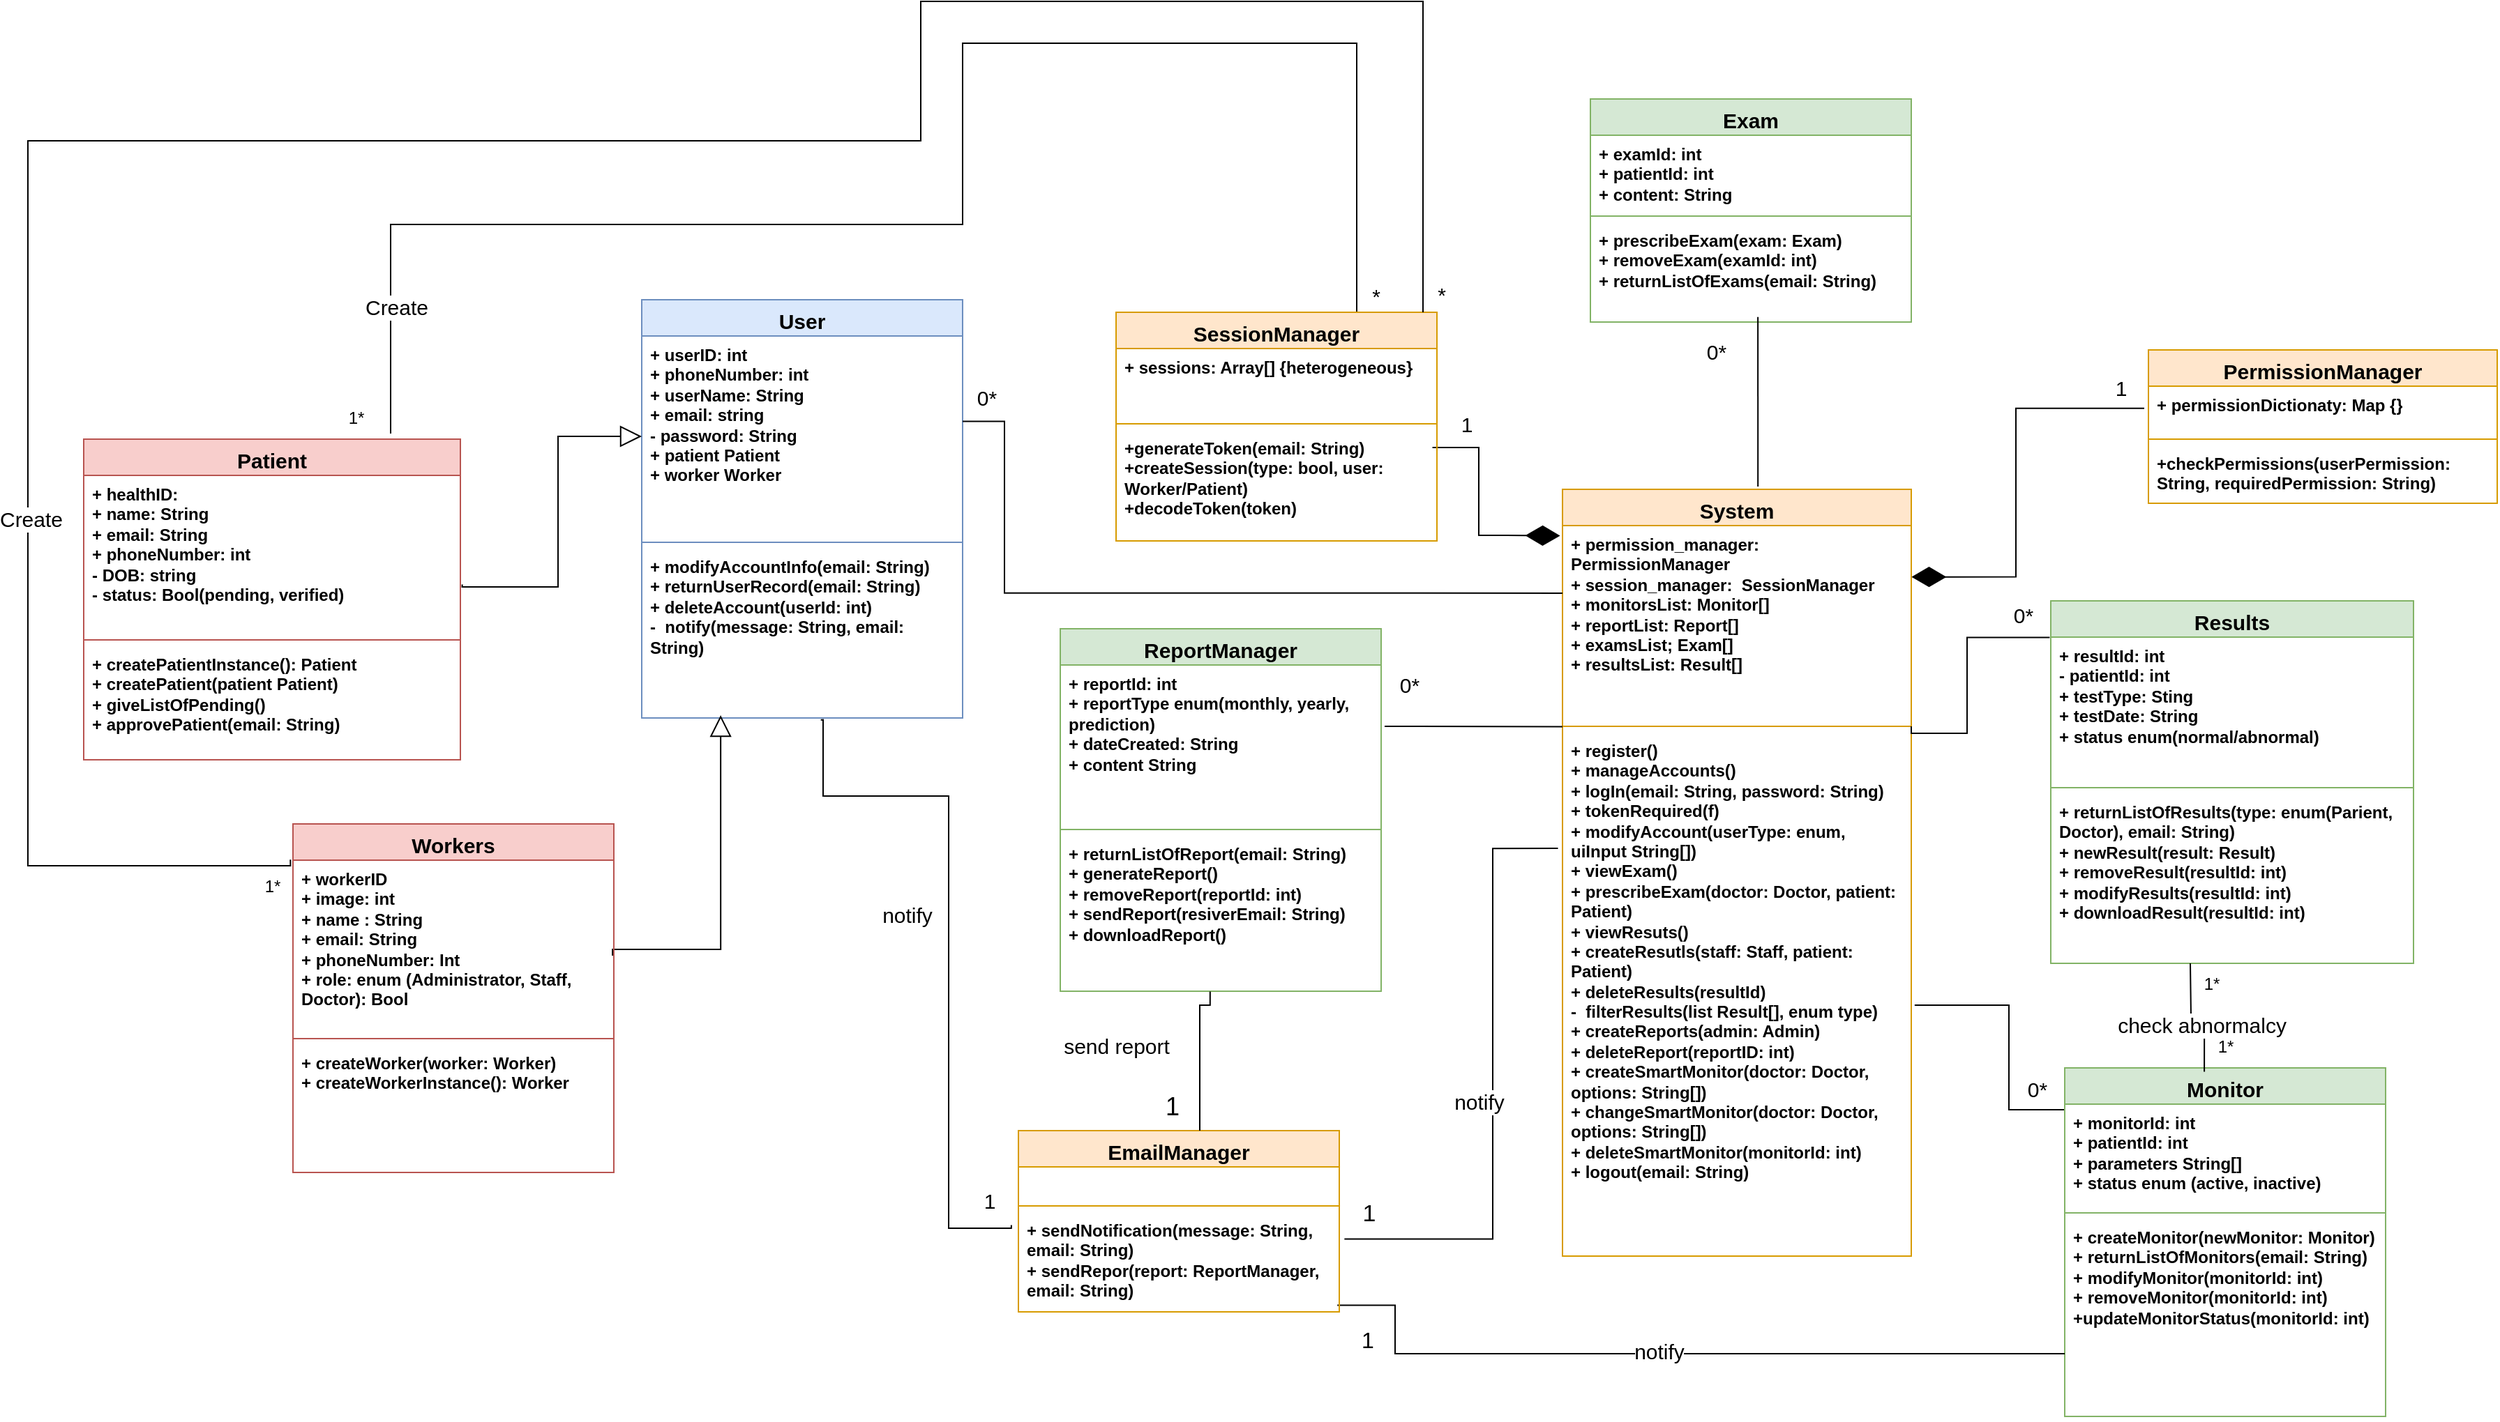 <mxfile version="24.8.2">
  <diagram name="Page-1" id="rKXKSbG-rJBd0n83CsFM">
    <mxGraphModel dx="582" dy="1846" grid="1" gridSize="10" guides="1" tooltips="1" connect="1" arrows="1" fold="1" page="1" pageScale="1" pageWidth="850" pageHeight="1100" math="0" shadow="0">
      <root>
        <mxCell id="0" />
        <mxCell id="1" parent="0" />
        <mxCell id="gPDYopP_SoCIw8_HSyjj-85" value="&lt;font style=&quot;font-size: 15px;&quot;&gt;User&lt;/font&gt;" style="swimlane;fontStyle=1;align=center;verticalAlign=top;childLayout=stackLayout;horizontal=1;startSize=26;horizontalStack=0;resizeParent=1;resizeParentMax=0;resizeLast=0;collapsible=1;marginBottom=0;whiteSpace=wrap;html=1;fillColor=#dae8fc;strokeColor=#6c8ebf;" vertex="1" parent="1">
          <mxGeometry x="1370" y="-816" width="230" height="300" as="geometry" />
        </mxCell>
        <mxCell id="gPDYopP_SoCIw8_HSyjj-86" value="&lt;div&gt;+ userID: int&lt;br&gt;+ phoneNumber: int&lt;br&gt;&lt;/div&gt;&lt;div&gt;+ userName: String&lt;/div&gt;&lt;div&gt;+ email: string&lt;/div&gt;&lt;div&gt;- password: String&lt;/div&gt;+ patient Patient&lt;br&gt;+ worker Worker" style="text;strokeColor=none;fillColor=none;align=left;verticalAlign=top;spacingLeft=4;spacingRight=4;overflow=hidden;rotatable=0;points=[[0,0.5],[1,0.5]];portConstraint=eastwest;whiteSpace=wrap;html=1;fontStyle=1" vertex="1" parent="gPDYopP_SoCIw8_HSyjj-85">
          <mxGeometry y="26" width="230" height="144" as="geometry" />
        </mxCell>
        <mxCell id="gPDYopP_SoCIw8_HSyjj-87" value="" style="line;strokeWidth=1;fillColor=none;align=left;verticalAlign=middle;spacingTop=-1;spacingLeft=3;spacingRight=3;rotatable=0;labelPosition=right;points=[];portConstraint=eastwest;strokeColor=inherit;fontStyle=1" vertex="1" parent="gPDYopP_SoCIw8_HSyjj-85">
          <mxGeometry y="170" width="230" height="8" as="geometry" />
        </mxCell>
        <mxCell id="gPDYopP_SoCIw8_HSyjj-88" value="&lt;div&gt;+ modifyAccountInfo(email: String)&amp;nbsp;&lt;/div&gt;&lt;div&gt;+ returnUserRecord(email: String)&lt;br&gt;+ deleteAccount(userId: int)&lt;br&gt;-&amp;nbsp; notify(message: String, email: String)&lt;br&gt;&lt;/div&gt;" style="text;strokeColor=none;fillColor=none;align=left;verticalAlign=top;spacingLeft=4;spacingRight=4;overflow=hidden;rotatable=0;points=[[0,0.5],[1,0.5]];portConstraint=eastwest;whiteSpace=wrap;html=1;fontStyle=1" vertex="1" parent="gPDYopP_SoCIw8_HSyjj-85">
          <mxGeometry y="178" width="230" height="122" as="geometry" />
        </mxCell>
        <mxCell id="gPDYopP_SoCIw8_HSyjj-89" style="edgeStyle=orthogonalEdgeStyle;rounded=0;orthogonalLoop=1;jettySize=auto;html=1;endArrow=block;endFill=0;endSize=13;fontStyle=1;entryX=0.246;entryY=0.984;entryDx=0;entryDy=0;entryPerimeter=0;exitX=0.996;exitY=0.552;exitDx=0;exitDy=0;exitPerimeter=0;" edge="1" parent="1" source="gPDYopP_SoCIw8_HSyjj-125" target="gPDYopP_SoCIw8_HSyjj-88">
          <mxGeometry relative="1" as="geometry">
            <Array as="points">
              <mxPoint x="1349" y="-350" />
              <mxPoint x="1427" y="-350" />
            </Array>
            <mxPoint x="1390" y="-397" as="targetPoint" />
            <mxPoint x="1426.58" y="-380" as="sourcePoint" />
          </mxGeometry>
        </mxCell>
        <mxCell id="gPDYopP_SoCIw8_HSyjj-90" value="&lt;font style=&quot;font-size: 15px;&quot;&gt;Patient&lt;/font&gt;" style="swimlane;fontStyle=1;align=center;verticalAlign=top;childLayout=stackLayout;horizontal=1;startSize=26;horizontalStack=0;resizeParent=1;resizeParentMax=0;resizeLast=0;collapsible=1;marginBottom=0;whiteSpace=wrap;html=1;fillColor=#f8cecc;strokeColor=#b85450;" vertex="1" parent="1">
          <mxGeometry x="970" y="-716" width="270" height="230" as="geometry" />
        </mxCell>
        <mxCell id="gPDYopP_SoCIw8_HSyjj-91" value="&lt;div style=&quot;&quot;&gt;&lt;font style=&quot;font-size: 12px;&quot;&gt;+ healthID:&amp;nbsp;&lt;br&gt;+ name: String&lt;br&gt;&lt;font style=&quot;font-size: 12px;&quot;&gt;+ email: String&lt;/font&gt;&lt;/font&gt;&lt;/div&gt;&lt;div style=&quot;&quot;&gt;&lt;font style=&quot;font-size: 12px;&quot;&gt;+ phoneNumber: int&lt;/font&gt;&lt;/div&gt;&lt;div style=&quot;&quot;&gt;&lt;font style=&quot;font-size: 12px;&quot;&gt;- DOB: string&lt;/font&gt;&lt;/div&gt;&lt;div style=&quot;&quot;&gt;&lt;font style=&quot;font-size: 12px;&quot;&gt;- status: Bool(pending, verified)&lt;/font&gt;&lt;/div&gt;" style="text;strokeColor=none;fillColor=none;align=left;verticalAlign=top;spacingLeft=4;spacingRight=4;overflow=hidden;rotatable=0;points=[[0,0.5],[1,0.5]];portConstraint=eastwest;whiteSpace=wrap;html=1;fontStyle=1" vertex="1" parent="gPDYopP_SoCIw8_HSyjj-90">
          <mxGeometry y="26" width="270" height="114" as="geometry" />
        </mxCell>
        <mxCell id="gPDYopP_SoCIw8_HSyjj-92" value="" style="line;strokeWidth=1;fillColor=none;align=left;verticalAlign=middle;spacingTop=-1;spacingLeft=3;spacingRight=3;rotatable=0;labelPosition=right;points=[];portConstraint=eastwest;strokeColor=inherit;fontStyle=1" vertex="1" parent="gPDYopP_SoCIw8_HSyjj-90">
          <mxGeometry y="140" width="270" height="8" as="geometry" />
        </mxCell>
        <mxCell id="gPDYopP_SoCIw8_HSyjj-93" value="+ createPatientInstance(): Patient&lt;br&gt;+ createPatient(patient Patient)&lt;br&gt;+ giveListOfPending()&lt;br&gt;+ approvePatient(email: String)" style="text;strokeColor=none;fillColor=none;align=left;verticalAlign=top;spacingLeft=4;spacingRight=4;overflow=hidden;rotatable=0;points=[[0,0.5],[1,0.5]];portConstraint=eastwest;whiteSpace=wrap;html=1;fontStyle=1" vertex="1" parent="gPDYopP_SoCIw8_HSyjj-90">
          <mxGeometry y="148" width="270" height="82" as="geometry" />
        </mxCell>
        <mxCell id="gPDYopP_SoCIw8_HSyjj-94" value="&lt;font style=&quot;font-size: 15px;&quot;&gt;Exam&lt;/font&gt;" style="swimlane;fontStyle=1;align=center;verticalAlign=top;childLayout=stackLayout;horizontal=1;startSize=26;horizontalStack=0;resizeParent=1;resizeParentMax=0;resizeLast=0;collapsible=1;marginBottom=0;whiteSpace=wrap;html=1;fillColor=#d5e8d4;strokeColor=#82b366;" vertex="1" parent="1">
          <mxGeometry x="2050" y="-960" width="230" height="160" as="geometry" />
        </mxCell>
        <mxCell id="gPDYopP_SoCIw8_HSyjj-95" value="&lt;div&gt;+ examId: int&lt;/div&gt;&lt;div&gt;+ patientId: int&lt;/div&gt;&lt;div&gt;+ content: String&lt;br&gt;&lt;/div&gt;" style="text;strokeColor=none;fillColor=none;align=left;verticalAlign=top;spacingLeft=4;spacingRight=4;overflow=hidden;rotatable=0;points=[[0,0.5],[1,0.5]];portConstraint=eastwest;whiteSpace=wrap;html=1;fontStyle=1" vertex="1" parent="gPDYopP_SoCIw8_HSyjj-94">
          <mxGeometry y="26" width="230" height="54" as="geometry" />
        </mxCell>
        <mxCell id="gPDYopP_SoCIw8_HSyjj-96" value="" style="line;strokeWidth=1;fillColor=none;align=left;verticalAlign=middle;spacingTop=-1;spacingLeft=3;spacingRight=3;rotatable=0;labelPosition=right;points=[];portConstraint=eastwest;strokeColor=inherit;fontStyle=1" vertex="1" parent="gPDYopP_SoCIw8_HSyjj-94">
          <mxGeometry y="80" width="230" height="8" as="geometry" />
        </mxCell>
        <mxCell id="gPDYopP_SoCIw8_HSyjj-97" value="&lt;div&gt;+ prescribeExam(exam: Exam)&lt;/div&gt;&lt;div&gt;+ removeExam(examId: int)&lt;br&gt;&lt;/div&gt;&lt;div&gt;+ returnListOfExams(email: String)&lt;br&gt;&lt;/div&gt;" style="text;strokeColor=none;fillColor=none;align=left;verticalAlign=top;spacingLeft=4;spacingRight=4;overflow=hidden;rotatable=0;points=[[0,0.5],[1,0.5]];portConstraint=eastwest;whiteSpace=wrap;html=1;fontStyle=1" vertex="1" parent="gPDYopP_SoCIw8_HSyjj-94">
          <mxGeometry y="88" width="230" height="72" as="geometry" />
        </mxCell>
        <mxCell id="gPDYopP_SoCIw8_HSyjj-98" value="&lt;font style=&quot;font-size: 15px;&quot;&gt;System&lt;/font&gt;" style="swimlane;fontStyle=1;align=center;verticalAlign=top;childLayout=stackLayout;horizontal=1;startSize=26;horizontalStack=0;resizeParent=1;resizeParentMax=0;resizeLast=0;collapsible=1;marginBottom=0;whiteSpace=wrap;html=1;fillColor=#ffe6cc;strokeColor=#d79b00;" vertex="1" parent="1">
          <mxGeometry x="2030" y="-680" width="250" height="550" as="geometry" />
        </mxCell>
        <mxCell id="gPDYopP_SoCIw8_HSyjj-99" value="+ permission_manager: PermissionManager&lt;br&gt;&lt;div&gt;+ session_manager:&amp;nbsp; SessionManager&lt;br&gt;+ monitorsList: Monitor[]&lt;br&gt;&lt;/div&gt;&lt;div&gt;+ reportList: Report[]&lt;br&gt;&lt;/div&gt;+ examsList; Exam[]&lt;div&gt;+ resultsList: Result[]&lt;br&gt;&lt;/div&gt;" style="text;strokeColor=none;fillColor=none;align=left;verticalAlign=top;spacingLeft=4;spacingRight=4;overflow=hidden;rotatable=0;points=[[0,0.5],[1,0.5]];portConstraint=eastwest;whiteSpace=wrap;html=1;fontStyle=1" vertex="1" parent="gPDYopP_SoCIw8_HSyjj-98">
          <mxGeometry y="26" width="250" height="140" as="geometry" />
        </mxCell>
        <mxCell id="gPDYopP_SoCIw8_HSyjj-100" value="" style="line;strokeWidth=1;fillColor=none;align=left;verticalAlign=middle;spacingTop=-1;spacingLeft=3;spacingRight=3;rotatable=0;labelPosition=right;points=[];portConstraint=eastwest;strokeColor=inherit;fontStyle=1" vertex="1" parent="gPDYopP_SoCIw8_HSyjj-98">
          <mxGeometry y="166" width="250" height="8" as="geometry" />
        </mxCell>
        <mxCell id="gPDYopP_SoCIw8_HSyjj-101" value="+ register()&lt;br&gt;+ manageAccounts()&lt;br&gt;+ logIn(email: String, password: String)&lt;br&gt;&lt;div&gt;+ tokenRequired(f)&lt;br&gt;+ modifyAccount(userType: enum, uiInput String[])&lt;br&gt;+ viewExam()&lt;br&gt;+ prescribeExam(doctor: Doctor, patient: Patient)&lt;br&gt;&lt;/div&gt;&lt;div&gt;+ viewResuts()&lt;br&gt;+ createResutls(staff: Staff, patient: Patient)&lt;br&gt;+ deleteResults(resultId)&lt;/div&gt;&lt;div&gt;-&amp;nbsp; filterResults(list Result[], enum type)&lt;br&gt;&lt;/div&gt;&lt;div&gt;+ createReports(admin: Admin)&lt;/div&gt;&lt;div&gt;+ deleteReport(reportID: int)&lt;br&gt;+ createSmartMonitor(doctor: Doctor, options: String[])&lt;/div&gt;&lt;div&gt;+ changeSmartMonitor(doctor: Doctor, options: String[])&lt;/div&gt;&lt;div&gt;+ deleteSmartMonitor(monitorId: int)&lt;br&gt;&lt;/div&gt;&lt;div&gt;+ logout(email: String)&lt;br&gt;&lt;/div&gt;" style="text;strokeColor=none;fillColor=none;align=left;verticalAlign=top;spacingLeft=4;spacingRight=4;overflow=hidden;rotatable=0;points=[[0,0.5],[1,0.5]];portConstraint=eastwest;whiteSpace=wrap;html=1;fontStyle=1" vertex="1" parent="gPDYopP_SoCIw8_HSyjj-98">
          <mxGeometry y="174" width="250" height="376" as="geometry" />
        </mxCell>
        <mxCell id="gPDYopP_SoCIw8_HSyjj-102" style="edgeStyle=orthogonalEdgeStyle;rounded=0;orthogonalLoop=1;jettySize=auto;html=1;exitX=0.75;exitY=0;exitDx=0;exitDy=0;endArrow=none;endFill=0;" edge="1" parent="1" source="gPDYopP_SoCIw8_HSyjj-111">
          <mxGeometry relative="1" as="geometry">
            <mxPoint x="1190" y="-720" as="targetPoint" />
            <Array as="points">
              <mxPoint x="1883" y="-1000" />
              <mxPoint x="1600" y="-1000" />
              <mxPoint x="1600" y="-870" />
              <mxPoint x="1190" y="-870" />
            </Array>
          </mxGeometry>
        </mxCell>
        <mxCell id="gPDYopP_SoCIw8_HSyjj-103" value="*" style="edgeLabel;html=1;align=center;verticalAlign=middle;resizable=0;points=[];fontSize=15;" connectable="0" vertex="1" parent="gPDYopP_SoCIw8_HSyjj-102">
          <mxGeometry x="-0.98" y="2" relative="1" as="geometry">
            <mxPoint x="15" y="-1" as="offset" />
          </mxGeometry>
        </mxCell>
        <mxCell id="gPDYopP_SoCIw8_HSyjj-104" value="&lt;font style=&quot;font-size: 15px;&quot;&gt;Create&lt;/font&gt;" style="edgeLabel;html=1;align=center;verticalAlign=middle;resizable=0;points=[];" connectable="0" vertex="1" parent="gPDYopP_SoCIw8_HSyjj-102">
          <mxGeometry x="0.844" y="4" relative="1" as="geometry">
            <mxPoint as="offset" />
          </mxGeometry>
        </mxCell>
        <mxCell id="gPDYopP_SoCIw8_HSyjj-105" value="&lt;font style=&quot;font-size: 15px;&quot;&gt;PermissionManager&lt;/font&gt;" style="swimlane;fontStyle=1;align=center;verticalAlign=top;childLayout=stackLayout;horizontal=1;startSize=26;horizontalStack=0;resizeParent=1;resizeParentMax=0;resizeLast=0;collapsible=1;marginBottom=0;whiteSpace=wrap;html=1;fillColor=#ffe6cc;strokeColor=#d79b00;" vertex="1" parent="1">
          <mxGeometry x="2450" y="-780" width="250" height="110" as="geometry" />
        </mxCell>
        <mxCell id="gPDYopP_SoCIw8_HSyjj-106" value="+ permissionDictionaty: Map {} " style="text;strokeColor=none;fillColor=none;align=left;verticalAlign=top;spacingLeft=4;spacingRight=4;overflow=hidden;rotatable=0;points=[[0,0.5],[1,0.5]];portConstraint=eastwest;whiteSpace=wrap;html=1;fontStyle=1" vertex="1" parent="gPDYopP_SoCIw8_HSyjj-105">
          <mxGeometry y="26" width="250" height="34" as="geometry" />
        </mxCell>
        <mxCell id="gPDYopP_SoCIw8_HSyjj-107" value="" style="line;strokeWidth=1;fillColor=none;align=left;verticalAlign=middle;spacingTop=-1;spacingLeft=3;spacingRight=3;rotatable=0;labelPosition=right;points=[];portConstraint=eastwest;strokeColor=inherit;fontStyle=1" vertex="1" parent="gPDYopP_SoCIw8_HSyjj-105">
          <mxGeometry y="60" width="250" height="8" as="geometry" />
        </mxCell>
        <mxCell id="gPDYopP_SoCIw8_HSyjj-108" value="+checkPermissions(userPermission: String, requiredPermission: String)" style="text;strokeColor=none;fillColor=none;align=left;verticalAlign=top;spacingLeft=4;spacingRight=4;overflow=hidden;rotatable=0;points=[[0,0.5],[1,0.5]];portConstraint=eastwest;whiteSpace=wrap;html=1;fontStyle=1" vertex="1" parent="gPDYopP_SoCIw8_HSyjj-105">
          <mxGeometry y="68" width="250" height="42" as="geometry" />
        </mxCell>
        <mxCell id="gPDYopP_SoCIw8_HSyjj-109" style="edgeStyle=orthogonalEdgeStyle;rounded=0;orthogonalLoop=1;jettySize=auto;html=1;endArrow=diamondThin;endFill=1;startArrow=none;startFill=0;endSize=22;fontStyle=1;exitX=0.986;exitY=0.163;exitDx=0;exitDy=0;entryX=-0.007;entryY=0.052;entryDx=0;entryDy=0;entryPerimeter=0;exitPerimeter=0;" edge="1" parent="1" source="gPDYopP_SoCIw8_HSyjj-114" target="gPDYopP_SoCIw8_HSyjj-99">
          <mxGeometry relative="1" as="geometry">
            <Array as="points">
              <mxPoint x="1970" y="-710" />
              <mxPoint x="1970" y="-647" />
              <mxPoint x="1990" y="-647" />
            </Array>
            <mxPoint x="2510" y="-510" as="sourcePoint" />
            <mxPoint x="2300" y="-500" as="targetPoint" />
          </mxGeometry>
        </mxCell>
        <mxCell id="gPDYopP_SoCIw8_HSyjj-110" value="1" style="edgeLabel;html=1;align=center;verticalAlign=middle;resizable=0;points=[];fontSize=15;" connectable="0" vertex="1" parent="gPDYopP_SoCIw8_HSyjj-109">
          <mxGeometry x="-0.852" y="-3" relative="1" as="geometry">
            <mxPoint x="12" y="-20" as="offset" />
          </mxGeometry>
        </mxCell>
        <mxCell id="gPDYopP_SoCIw8_HSyjj-111" value="&lt;font style=&quot;font-size: 15px;&quot;&gt;SessionManager&lt;/font&gt;" style="swimlane;fontStyle=1;align=center;verticalAlign=top;childLayout=stackLayout;horizontal=1;startSize=26;horizontalStack=0;resizeParent=1;resizeParentMax=0;resizeLast=0;collapsible=1;marginBottom=0;whiteSpace=wrap;html=1;fillColor=#ffe6cc;strokeColor=#d79b00;" vertex="1" parent="1">
          <mxGeometry x="1710" y="-807" width="230" height="164" as="geometry" />
        </mxCell>
        <mxCell id="gPDYopP_SoCIw8_HSyjj-112" value="+ sessions: Array[] {heterogeneous}" style="text;strokeColor=none;fillColor=none;align=left;verticalAlign=top;spacingLeft=4;spacingRight=4;overflow=hidden;rotatable=0;points=[[0,0.5],[1,0.5]];portConstraint=eastwest;whiteSpace=wrap;html=1;fontStyle=1" vertex="1" parent="gPDYopP_SoCIw8_HSyjj-111">
          <mxGeometry y="26" width="230" height="50" as="geometry" />
        </mxCell>
        <mxCell id="gPDYopP_SoCIw8_HSyjj-113" value="" style="line;strokeWidth=1;fillColor=none;align=left;verticalAlign=middle;spacingTop=-1;spacingLeft=3;spacingRight=3;rotatable=0;labelPosition=right;points=[];portConstraint=eastwest;strokeColor=inherit;fontStyle=1" vertex="1" parent="gPDYopP_SoCIw8_HSyjj-111">
          <mxGeometry y="76" width="230" height="8" as="geometry" />
        </mxCell>
        <mxCell id="gPDYopP_SoCIw8_HSyjj-114" value="+generateToken(email: String)&lt;br&gt;+createSession(type: bool, user: Worker/Patient)&lt;br&gt;+decodeToken(token)&lt;div&gt;&lt;br&gt;&lt;/div&gt;" style="text;strokeColor=none;fillColor=none;align=left;verticalAlign=top;spacingLeft=4;spacingRight=4;overflow=hidden;rotatable=0;points=[[0,0.5],[1,0.5]];portConstraint=eastwest;whiteSpace=wrap;html=1;fontStyle=1" vertex="1" parent="gPDYopP_SoCIw8_HSyjj-111">
          <mxGeometry y="84" width="230" height="80" as="geometry" />
        </mxCell>
        <mxCell id="gPDYopP_SoCIw8_HSyjj-115" style="edgeStyle=orthogonalEdgeStyle;rounded=0;orthogonalLoop=1;jettySize=auto;html=1;endArrow=none;endFill=0;fontStyle=1;entryX=1;entryY=0.425;entryDx=0;entryDy=0;entryPerimeter=0;exitX=0;exitY=0.346;exitDx=0;exitDy=0;exitPerimeter=0;" edge="1" parent="1" source="gPDYopP_SoCIw8_HSyjj-99" target="gPDYopP_SoCIw8_HSyjj-86">
          <mxGeometry relative="1" as="geometry">
            <mxPoint x="1670" y="-620" as="sourcePoint" />
            <Array as="points">
              <mxPoint x="1630" y="-606" />
              <mxPoint x="1630" y="-729" />
            </Array>
            <mxPoint x="1620" y="-500" as="targetPoint" />
          </mxGeometry>
        </mxCell>
        <mxCell id="gPDYopP_SoCIw8_HSyjj-116" value="0*" style="edgeLabel;html=1;align=center;verticalAlign=middle;resizable=0;points=[];fontSize=15;" connectable="0" vertex="1" parent="gPDYopP_SoCIw8_HSyjj-115">
          <mxGeometry x="0.939" relative="1" as="geometry">
            <mxPoint y="-17" as="offset" />
          </mxGeometry>
        </mxCell>
        <mxCell id="gPDYopP_SoCIw8_HSyjj-117" style="edgeStyle=orthogonalEdgeStyle;rounded=0;orthogonalLoop=1;jettySize=auto;html=1;endArrow=none;endFill=0;fontStyle=1;entryX=-0.022;entryY=0.135;entryDx=0;entryDy=0;entryPerimeter=0;exitX=0.558;exitY=1.011;exitDx=0;exitDy=0;exitPerimeter=0;" edge="1" parent="1" source="gPDYopP_SoCIw8_HSyjj-88" target="gPDYopP_SoCIw8_HSyjj-150">
          <mxGeometry relative="1" as="geometry">
            <mxPoint x="1630" y="-272.942" as="targetPoint" />
            <Array as="points">
              <mxPoint x="1500" y="-515" />
              <mxPoint x="1500" y="-460" />
              <mxPoint x="1590" y="-460" />
              <mxPoint x="1590" y="-150" />
              <mxPoint x="1635" y="-150" />
            </Array>
            <mxPoint x="1500" y="-490" as="sourcePoint" />
          </mxGeometry>
        </mxCell>
        <mxCell id="gPDYopP_SoCIw8_HSyjj-118" value="notify" style="edgeLabel;html=1;align=center;verticalAlign=middle;resizable=0;points=[];fontSize=15;" connectable="0" vertex="1" parent="gPDYopP_SoCIw8_HSyjj-117">
          <mxGeometry x="-0.226" y="-3" relative="1" as="geometry">
            <mxPoint x="-27" y="36" as="offset" />
          </mxGeometry>
        </mxCell>
        <mxCell id="gPDYopP_SoCIw8_HSyjj-119" value="&lt;font style=&quot;font-size: 15px;&quot;&gt;1&lt;/font&gt;" style="edgeLabel;html=1;align=center;verticalAlign=middle;resizable=0;points=[];" connectable="0" vertex="1" parent="gPDYopP_SoCIw8_HSyjj-117">
          <mxGeometry x="0.928" relative="1" as="geometry">
            <mxPoint y="-20" as="offset" />
          </mxGeometry>
        </mxCell>
        <mxCell id="gPDYopP_SoCIw8_HSyjj-120" style="edgeStyle=orthogonalEdgeStyle;rounded=0;orthogonalLoop=1;jettySize=auto;html=1;fontStyle=1;exitX=0.522;exitY=0.949;exitDx=0;exitDy=0;exitPerimeter=0;endArrow=none;endFill=0;" edge="1" parent="1" source="gPDYopP_SoCIw8_HSyjj-97">
          <mxGeometry relative="1" as="geometry">
            <mxPoint x="2170" y="-682" as="targetPoint" />
            <Array as="points">
              <mxPoint x="2170" y="-682" />
            </Array>
          </mxGeometry>
        </mxCell>
        <mxCell id="gPDYopP_SoCIw8_HSyjj-121" value="0*" style="edgeLabel;html=1;align=center;verticalAlign=middle;resizable=0;points=[];fontSize=15;" connectable="0" vertex="1" parent="gPDYopP_SoCIw8_HSyjj-120">
          <mxGeometry x="-0.798" y="-2" relative="1" as="geometry">
            <mxPoint x="-28" y="12" as="offset" />
          </mxGeometry>
        </mxCell>
        <mxCell id="gPDYopP_SoCIw8_HSyjj-122" style="edgeStyle=orthogonalEdgeStyle;rounded=0;orthogonalLoop=1;jettySize=auto;html=1;endArrow=diamondThin;endFill=1;startArrow=none;startFill=0;endSize=22;exitX=-0.012;exitY=0.468;exitDx=0;exitDy=0;exitPerimeter=0;fontStyle=1;entryX=1.001;entryY=0.263;entryDx=0;entryDy=0;entryPerimeter=0;" edge="1" parent="1" source="gPDYopP_SoCIw8_HSyjj-106" target="gPDYopP_SoCIw8_HSyjj-99">
          <mxGeometry relative="1" as="geometry">
            <mxPoint x="2580" y="-200" as="sourcePoint" />
            <mxPoint x="2290" y="-400" as="targetPoint" />
            <Array as="points">
              <mxPoint x="2355" y="-738" />
              <mxPoint x="2355" y="-617" />
            </Array>
          </mxGeometry>
        </mxCell>
        <mxCell id="gPDYopP_SoCIw8_HSyjj-123" value="1" style="edgeLabel;html=1;align=center;verticalAlign=middle;resizable=0;points=[];fontSize=15;" connectable="0" vertex="1" parent="gPDYopP_SoCIw8_HSyjj-122">
          <mxGeometry x="-0.851" y="1" relative="1" as="geometry">
            <mxPoint x="4" y="-16" as="offset" />
          </mxGeometry>
        </mxCell>
        <mxCell id="gPDYopP_SoCIw8_HSyjj-124" value="&lt;font style=&quot;font-size: 15px;&quot;&gt;Workers&lt;/font&gt;" style="swimlane;fontStyle=1;align=center;verticalAlign=top;childLayout=stackLayout;horizontal=1;startSize=26;horizontalStack=0;resizeParent=1;resizeParentMax=0;resizeLast=0;collapsible=1;marginBottom=0;whiteSpace=wrap;html=1;fillColor=#f8cecc;strokeColor=#b85450;" vertex="1" parent="1">
          <mxGeometry x="1120" y="-440" width="230" height="250" as="geometry" />
        </mxCell>
        <mxCell id="gPDYopP_SoCIw8_HSyjj-125" value="+ workerID&lt;br&gt;&lt;div&gt;+ image: int&lt;/div&gt;&lt;div&gt;+ name : String&lt;/div&gt;&lt;div&gt;+ email: String&lt;/div&gt;&lt;div&gt;+ phoneNumber: Int&lt;/div&gt;&lt;div&gt;+ role: enum (Administrator, Staff, Doctor): Bool&lt;/div&gt;&lt;div&gt;&lt;br&gt;&lt;/div&gt;" style="text;strokeColor=none;fillColor=none;align=left;verticalAlign=top;spacingLeft=4;spacingRight=4;overflow=hidden;rotatable=0;points=[[0,0.5],[1,0.5]];portConstraint=eastwest;whiteSpace=wrap;html=1;fontStyle=1" vertex="1" parent="gPDYopP_SoCIw8_HSyjj-124">
          <mxGeometry y="26" width="230" height="124" as="geometry" />
        </mxCell>
        <mxCell id="gPDYopP_SoCIw8_HSyjj-126" value="" style="line;strokeWidth=1;fillColor=none;align=left;verticalAlign=middle;spacingTop=-1;spacingLeft=3;spacingRight=3;rotatable=0;labelPosition=right;points=[];portConstraint=eastwest;strokeColor=inherit;fontStyle=1" vertex="1" parent="gPDYopP_SoCIw8_HSyjj-124">
          <mxGeometry y="150" width="230" height="8" as="geometry" />
        </mxCell>
        <mxCell id="gPDYopP_SoCIw8_HSyjj-127" value="+ createWorker(worker: Worker)&lt;br&gt;+ createWorkerInstance(): Worker" style="text;strokeColor=none;fillColor=none;align=left;verticalAlign=top;spacingLeft=4;spacingRight=4;overflow=hidden;rotatable=0;points=[[0,0.5],[1,0.5]];portConstraint=eastwest;whiteSpace=wrap;html=1;fontStyle=1" vertex="1" parent="gPDYopP_SoCIw8_HSyjj-124">
          <mxGeometry y="158" width="230" height="92" as="geometry" />
        </mxCell>
        <mxCell id="gPDYopP_SoCIw8_HSyjj-128" style="edgeStyle=orthogonalEdgeStyle;rounded=0;orthogonalLoop=1;jettySize=auto;html=1;endArrow=block;endFill=0;endSize=13;fontStyle=1;entryX=0;entryY=0.5;entryDx=0;entryDy=0;exitX=1.005;exitY=0.686;exitDx=0;exitDy=0;exitPerimeter=0;" edge="1" parent="1" source="gPDYopP_SoCIw8_HSyjj-91" target="gPDYopP_SoCIw8_HSyjj-86">
          <mxGeometry relative="1" as="geometry">
            <Array as="points">
              <mxPoint x="1241" y="-610" />
              <mxPoint x="1310" y="-610" />
              <mxPoint x="1310" y="-718" />
            </Array>
            <mxPoint x="1400" y="-387" as="targetPoint" />
            <mxPoint x="1320" y="-290" as="sourcePoint" />
          </mxGeometry>
        </mxCell>
        <mxCell id="gPDYopP_SoCIw8_HSyjj-129" style="edgeStyle=orthogonalEdgeStyle;rounded=0;orthogonalLoop=1;jettySize=auto;html=1;endArrow=none;endFill=0;entryX=-0.008;entryY=-0.003;entryDx=0;entryDy=0;entryPerimeter=0;" edge="1" parent="1" source="gPDYopP_SoCIw8_HSyjj-111" target="gPDYopP_SoCIw8_HSyjj-125">
          <mxGeometry relative="1" as="geometry">
            <mxPoint x="960" y="-760" as="targetPoint" />
            <mxPoint x="1920" y="-810" as="sourcePoint" />
            <Array as="points">
              <mxPoint x="1930" y="-1030" />
              <mxPoint x="1570" y="-1030" />
              <mxPoint x="1570" y="-930" />
              <mxPoint x="930" y="-930" />
              <mxPoint x="930" y="-410" />
              <mxPoint x="1118" y="-410" />
            </Array>
          </mxGeometry>
        </mxCell>
        <mxCell id="gPDYopP_SoCIw8_HSyjj-130" value="*" style="edgeLabel;html=1;align=center;verticalAlign=middle;resizable=0;points=[];fontSize=15;" connectable="0" vertex="1" parent="gPDYopP_SoCIw8_HSyjj-129">
          <mxGeometry x="-0.98" y="2" relative="1" as="geometry">
            <mxPoint x="15" y="7" as="offset" />
          </mxGeometry>
        </mxCell>
        <mxCell id="gPDYopP_SoCIw8_HSyjj-131" value="Create" style="edgeLabel;html=1;align=center;verticalAlign=middle;resizable=0;points=[];fontSize=15;" connectable="0" vertex="1" parent="gPDYopP_SoCIw8_HSyjj-129">
          <mxGeometry x="0.566" y="2" relative="1" as="geometry">
            <mxPoint as="offset" />
          </mxGeometry>
        </mxCell>
        <mxCell id="gPDYopP_SoCIw8_HSyjj-132" value="&lt;font style=&quot;font-size: 15px;&quot;&gt;Results&lt;/font&gt;" style="swimlane;fontStyle=1;align=center;verticalAlign=top;childLayout=stackLayout;horizontal=1;startSize=26;horizontalStack=0;resizeParent=1;resizeParentMax=0;resizeLast=0;collapsible=1;marginBottom=0;whiteSpace=wrap;html=1;fillColor=#d5e8d4;strokeColor=#82b366;" vertex="1" parent="1">
          <mxGeometry x="2380" y="-600" width="260" height="260" as="geometry" />
        </mxCell>
        <mxCell id="gPDYopP_SoCIw8_HSyjj-133" value="+ resultId: int&lt;br&gt;- patientId: int&lt;br&gt;+ testType: Sting&lt;br&gt;+ testDate: String&lt;br&gt;+ status enum(normal/abnormal)" style="text;strokeColor=none;fillColor=none;align=left;verticalAlign=top;spacingLeft=4;spacingRight=4;overflow=hidden;rotatable=0;points=[[0,0.5],[1,0.5]];portConstraint=eastwest;whiteSpace=wrap;html=1;fontStyle=1" vertex="1" parent="gPDYopP_SoCIw8_HSyjj-132">
          <mxGeometry y="26" width="260" height="104" as="geometry" />
        </mxCell>
        <mxCell id="gPDYopP_SoCIw8_HSyjj-134" value="" style="line;strokeWidth=1;fillColor=none;align=left;verticalAlign=middle;spacingTop=-1;spacingLeft=3;spacingRight=3;rotatable=0;labelPosition=right;points=[];portConstraint=eastwest;strokeColor=inherit;fontStyle=1" vertex="1" parent="gPDYopP_SoCIw8_HSyjj-132">
          <mxGeometry y="130" width="260" height="8" as="geometry" />
        </mxCell>
        <mxCell id="gPDYopP_SoCIw8_HSyjj-135" value="+&amp;nbsp;returnListOfResults(type: enum(Parient, Doctor), email: String)&lt;br&gt;+ newResult(result: Result)&lt;br&gt;+ removeResult(resultId: int)&lt;br&gt;+ modifyResults(resultId: int)&lt;div&gt;+ downloadResult(resultId: int)&lt;/div&gt;" style="text;strokeColor=none;fillColor=none;align=left;verticalAlign=top;spacingLeft=4;spacingRight=4;overflow=hidden;rotatable=0;points=[[0,0.5],[1,0.5]];portConstraint=eastwest;whiteSpace=wrap;html=1;fontStyle=1" vertex="1" parent="gPDYopP_SoCIw8_HSyjj-132">
          <mxGeometry y="138" width="260" height="122" as="geometry" />
        </mxCell>
        <mxCell id="gPDYopP_SoCIw8_HSyjj-136" style="edgeStyle=orthogonalEdgeStyle;rounded=0;orthogonalLoop=1;jettySize=auto;html=1;endArrow=none;endFill=0;fontStyle=1;entryX=0.995;entryY=0.849;entryDx=0;entryDy=0;entryPerimeter=0;exitX=-0.016;exitY=0.801;exitDx=0;exitDy=0;exitPerimeter=0;" edge="1" parent="1">
          <mxGeometry relative="1" as="geometry">
            <mxPoint x="2282.43" y="-309.996" as="targetPoint" />
            <Array as="points">
              <mxPoint x="2350" y="-235" />
              <mxPoint x="2350" y="-310" />
            </Array>
            <mxPoint x="2390.0" y="-235.026" as="sourcePoint" />
          </mxGeometry>
        </mxCell>
        <mxCell id="gPDYopP_SoCIw8_HSyjj-137" value="0*" style="edgeLabel;html=1;align=center;verticalAlign=middle;resizable=0;points=[];fontSize=15;" connectable="0" vertex="1" parent="gPDYopP_SoCIw8_HSyjj-136">
          <mxGeometry x="-0.849" y="1" relative="1" as="geometry">
            <mxPoint x="-6" y="-16" as="offset" />
          </mxGeometry>
        </mxCell>
        <mxCell id="gPDYopP_SoCIw8_HSyjj-138" value="&lt;font style=&quot;font-size: 15px;&quot;&gt;Monitor&lt;/font&gt;" style="swimlane;fontStyle=1;align=center;verticalAlign=top;childLayout=stackLayout;horizontal=1;startSize=26;horizontalStack=0;resizeParent=1;resizeParentMax=0;resizeLast=0;collapsible=1;marginBottom=0;whiteSpace=wrap;html=1;fillColor=#d5e8d4;strokeColor=#82b366;" vertex="1" parent="1">
          <mxGeometry x="2390" y="-265" width="230" height="250" as="geometry" />
        </mxCell>
        <mxCell id="gPDYopP_SoCIw8_HSyjj-139" value="+ monitorId: int&lt;br&gt;+ patientId: int &lt;br&gt;+ parameters String[]&lt;br&gt;+ status enum (active, inactive)&lt;div&gt;&lt;br&gt;&lt;/div&gt;" style="text;strokeColor=none;fillColor=none;align=left;verticalAlign=top;spacingLeft=4;spacingRight=4;overflow=hidden;rotatable=0;points=[[0,0.5],[1,0.5]];portConstraint=eastwest;whiteSpace=wrap;html=1;fontStyle=1" vertex="1" parent="gPDYopP_SoCIw8_HSyjj-138">
          <mxGeometry y="26" width="230" height="74" as="geometry" />
        </mxCell>
        <mxCell id="gPDYopP_SoCIw8_HSyjj-140" value="" style="line;strokeWidth=1;fillColor=none;align=left;verticalAlign=middle;spacingTop=-1;spacingLeft=3;spacingRight=3;rotatable=0;labelPosition=right;points=[];portConstraint=eastwest;strokeColor=inherit;fontStyle=1" vertex="1" parent="gPDYopP_SoCIw8_HSyjj-138">
          <mxGeometry y="100" width="230" height="8" as="geometry" />
        </mxCell>
        <mxCell id="gPDYopP_SoCIw8_HSyjj-141" value="+ createMonitor(newMonitor: Monitor)&lt;br&gt;+ returnListOfMonitors(email: String)&lt;br&gt;+ modifyMonitor(monitorId: int)&lt;br&gt;+ removeMonitor(monitorId: int)&lt;div&gt;+updateMonitorStatus(monitorId: int)&lt;/div&gt;" style="text;strokeColor=none;fillColor=none;align=left;verticalAlign=top;spacingLeft=4;spacingRight=4;overflow=hidden;rotatable=0;points=[[0,0.5],[1,0.5]];portConstraint=eastwest;whiteSpace=wrap;html=1;fontStyle=1" vertex="1" parent="gPDYopP_SoCIw8_HSyjj-138">
          <mxGeometry y="108" width="230" height="142" as="geometry" />
        </mxCell>
        <mxCell id="gPDYopP_SoCIw8_HSyjj-142" style="edgeStyle=orthogonalEdgeStyle;rounded=0;orthogonalLoop=1;jettySize=auto;html=1;entryX=0.435;entryY=0.011;entryDx=0;entryDy=0;entryPerimeter=0;endArrow=none;endFill=0;" edge="1" parent="1" target="gPDYopP_SoCIw8_HSyjj-138">
          <mxGeometry relative="1" as="geometry">
            <mxPoint x="2480" y="-340" as="sourcePoint" />
          </mxGeometry>
        </mxCell>
        <mxCell id="gPDYopP_SoCIw8_HSyjj-143" value="check abnormalcy" style="edgeLabel;html=1;align=center;verticalAlign=middle;resizable=0;points=[];fontSize=15;" connectable="0" vertex="1" parent="gPDYopP_SoCIw8_HSyjj-142">
          <mxGeometry x="0.214" y="-2" relative="1" as="geometry">
            <mxPoint as="offset" />
          </mxGeometry>
        </mxCell>
        <mxCell id="gPDYopP_SoCIw8_HSyjj-144" style="edgeStyle=orthogonalEdgeStyle;rounded=0;orthogonalLoop=1;jettySize=auto;html=1;endArrow=none;endFill=0;fontStyle=1;entryX=0.994;entryY=0.934;entryDx=0;entryDy=0;entryPerimeter=0;" edge="1" parent="1" source="gPDYopP_SoCIw8_HSyjj-141" target="gPDYopP_SoCIw8_HSyjj-150">
          <mxGeometry relative="1" as="geometry">
            <mxPoint x="2700" y="1" as="targetPoint" />
            <Array as="points">
              <mxPoint x="1910" y="-60" />
              <mxPoint x="1910" y="-95" />
            </Array>
            <mxPoint x="2600" y="-60" as="sourcePoint" />
          </mxGeometry>
        </mxCell>
        <mxCell id="gPDYopP_SoCIw8_HSyjj-145" value="notify" style="edgeLabel;html=1;align=center;verticalAlign=middle;resizable=0;points=[];fontSize=15;" connectable="0" vertex="1" parent="gPDYopP_SoCIw8_HSyjj-144">
          <mxGeometry x="0.049" y="-2" relative="1" as="geometry">
            <mxPoint as="offset" />
          </mxGeometry>
        </mxCell>
        <mxCell id="gPDYopP_SoCIw8_HSyjj-146" value="&lt;font style=&quot;font-size: 16px;&quot;&gt;1&lt;/font&gt;" style="edgeLabel;html=1;align=center;verticalAlign=middle;resizable=0;points=[];" connectable="0" vertex="1" parent="gPDYopP_SoCIw8_HSyjj-144">
          <mxGeometry x="0.925" y="2" relative="1" as="geometry">
            <mxPoint y="23" as="offset" />
          </mxGeometry>
        </mxCell>
        <mxCell id="gPDYopP_SoCIw8_HSyjj-147" value="&lt;font style=&quot;font-size: 15px;&quot;&gt;EmailManager&lt;/font&gt;" style="swimlane;fontStyle=1;align=center;verticalAlign=top;childLayout=stackLayout;horizontal=1;startSize=26;horizontalStack=0;resizeParent=1;resizeParentMax=0;resizeLast=0;collapsible=1;marginBottom=0;whiteSpace=wrap;html=1;fillColor=#ffe6cc;strokeColor=#d79b00;" vertex="1" parent="1">
          <mxGeometry x="1640" y="-220" width="230" height="130" as="geometry" />
        </mxCell>
        <mxCell id="gPDYopP_SoCIw8_HSyjj-148" value="&lt;div&gt;&lt;br&gt;&lt;/div&gt;&lt;div&gt;&lt;br&gt;&lt;/div&gt;" style="text;strokeColor=none;fillColor=none;align=left;verticalAlign=top;spacingLeft=4;spacingRight=4;overflow=hidden;rotatable=0;points=[[0,0.5],[1,0.5]];portConstraint=eastwest;whiteSpace=wrap;html=1;fontStyle=1" vertex="1" parent="gPDYopP_SoCIw8_HSyjj-147">
          <mxGeometry y="26" width="230" height="24" as="geometry" />
        </mxCell>
        <mxCell id="gPDYopP_SoCIw8_HSyjj-149" value="" style="line;strokeWidth=1;fillColor=none;align=left;verticalAlign=middle;spacingTop=-1;spacingLeft=3;spacingRight=3;rotatable=0;labelPosition=right;points=[];portConstraint=eastwest;strokeColor=inherit;fontStyle=1" vertex="1" parent="gPDYopP_SoCIw8_HSyjj-147">
          <mxGeometry y="50" width="230" height="8" as="geometry" />
        </mxCell>
        <mxCell id="gPDYopP_SoCIw8_HSyjj-150" value="+ sendNotification(message: String, email: String)&lt;br&gt;+ sendRepor(report: ReportManager, email: String)" style="text;strokeColor=none;fillColor=none;align=left;verticalAlign=top;spacingLeft=4;spacingRight=4;overflow=hidden;rotatable=0;points=[[0,0.5],[1,0.5]];portConstraint=eastwest;whiteSpace=wrap;html=1;fontStyle=1" vertex="1" parent="gPDYopP_SoCIw8_HSyjj-147">
          <mxGeometry y="58" width="230" height="72" as="geometry" />
        </mxCell>
        <mxCell id="gPDYopP_SoCIw8_HSyjj-151" style="edgeStyle=orthogonalEdgeStyle;rounded=0;orthogonalLoop=1;jettySize=auto;html=1;endArrow=none;endFill=0;startArrow=none;startFill=0;endSize=20;fontStyle=1;exitX=1.016;exitY=0.274;exitDx=0;exitDy=0;entryX=-0.013;entryY=0.262;entryDx=0;entryDy=0;entryPerimeter=0;exitPerimeter=0;" edge="1" parent="1" source="gPDYopP_SoCIw8_HSyjj-150">
          <mxGeometry relative="1" as="geometry">
            <Array as="points">
              <mxPoint x="1980" y="-142" />
              <mxPoint x="1980" y="-422" />
            </Array>
            <mxPoint x="2026.75" y="-422.448" as="targetPoint" />
            <mxPoint x="1860" y="-332.3" as="sourcePoint" />
          </mxGeometry>
        </mxCell>
        <mxCell id="gPDYopP_SoCIw8_HSyjj-152" value="notify" style="edgeLabel;html=1;align=center;verticalAlign=middle;resizable=0;points=[];fontSize=15;" connectable="0" vertex="1" parent="gPDYopP_SoCIw8_HSyjj-151">
          <mxGeometry x="-0.433" y="2" relative="1" as="geometry">
            <mxPoint x="-8" y="-82" as="offset" />
          </mxGeometry>
        </mxCell>
        <mxCell id="gPDYopP_SoCIw8_HSyjj-153" value="&lt;font style=&quot;font-size: 17px;&quot;&gt;1&lt;/font&gt;" style="edgeLabel;html=1;align=center;verticalAlign=middle;resizable=0;points=[];" connectable="0" vertex="1" parent="gPDYopP_SoCIw8_HSyjj-151">
          <mxGeometry x="-0.919" y="1" relative="1" as="geometry">
            <mxPoint y="-17" as="offset" />
          </mxGeometry>
        </mxCell>
        <mxCell id="gPDYopP_SoCIw8_HSyjj-154" value="&lt;font style=&quot;font-size: 15px;&quot;&gt;ReportManager&lt;/font&gt;" style="swimlane;fontStyle=1;align=center;verticalAlign=top;childLayout=stackLayout;horizontal=1;startSize=26;horizontalStack=0;resizeParent=1;resizeParentMax=0;resizeLast=0;collapsible=1;marginBottom=0;whiteSpace=wrap;html=1;fillColor=#d5e8d4;strokeColor=#82b366;" vertex="1" parent="1">
          <mxGeometry x="1670" y="-580" width="230" height="260" as="geometry" />
        </mxCell>
        <mxCell id="gPDYopP_SoCIw8_HSyjj-155" value="+ reportId: int&lt;br&gt;+ reportType enum(monthly, yearly, prediction)&lt;br&gt;+ dateCreated: String&lt;br&gt;+ content String" style="text;strokeColor=none;fillColor=none;align=left;verticalAlign=top;spacingLeft=4;spacingRight=4;overflow=hidden;rotatable=0;points=[[0,0.5],[1,0.5]];portConstraint=eastwest;whiteSpace=wrap;html=1;fontStyle=1" vertex="1" parent="gPDYopP_SoCIw8_HSyjj-154">
          <mxGeometry y="26" width="230" height="114" as="geometry" />
        </mxCell>
        <mxCell id="gPDYopP_SoCIw8_HSyjj-156" value="" style="line;strokeWidth=1;fillColor=none;align=left;verticalAlign=middle;spacingTop=-1;spacingLeft=3;spacingRight=3;rotatable=0;labelPosition=right;points=[];portConstraint=eastwest;strokeColor=inherit;fontStyle=1" vertex="1" parent="gPDYopP_SoCIw8_HSyjj-154">
          <mxGeometry y="140" width="230" height="8" as="geometry" />
        </mxCell>
        <mxCell id="gPDYopP_SoCIw8_HSyjj-157" value="+ returnListOfReport(email: String)&lt;br&gt;+ generateReport()&lt;br&gt;+ removeReport(reportId: int)&lt;br&gt;&lt;div&gt;+ sendReport(resiverEmail: String)&lt;/div&gt;&lt;div&gt;+ downloadReport()&lt;br&gt;&lt;/div&gt;" style="text;strokeColor=none;fillColor=none;align=left;verticalAlign=top;spacingLeft=4;spacingRight=4;overflow=hidden;rotatable=0;points=[[0,0.5],[1,0.5]];portConstraint=eastwest;whiteSpace=wrap;html=1;fontStyle=1" vertex="1" parent="gPDYopP_SoCIw8_HSyjj-154">
          <mxGeometry y="148" width="230" height="112" as="geometry" />
        </mxCell>
        <mxCell id="gPDYopP_SoCIw8_HSyjj-158" style="edgeStyle=orthogonalEdgeStyle;rounded=0;orthogonalLoop=1;jettySize=auto;html=1;endArrow=none;endFill=0;fontStyle=1;exitX=0.467;exitY=1.002;exitDx=0;exitDy=0;exitPerimeter=0;" edge="1" parent="gPDYopP_SoCIw8_HSyjj-154" source="gPDYopP_SoCIw8_HSyjj-157">
          <mxGeometry relative="1" as="geometry">
            <mxPoint x="100" y="360" as="targetPoint" />
            <Array as="points">
              <mxPoint x="107" y="270" />
              <mxPoint x="100" y="270" />
            </Array>
            <mxPoint x="-183.04" y="290.0" as="sourcePoint" />
          </mxGeometry>
        </mxCell>
        <mxCell id="gPDYopP_SoCIw8_HSyjj-159" value="send report" style="edgeLabel;html=1;align=center;verticalAlign=middle;resizable=0;points=[];fontSize=15;" connectable="0" vertex="1" parent="gPDYopP_SoCIw8_HSyjj-158">
          <mxGeometry x="-0.191" y="-4" relative="1" as="geometry">
            <mxPoint x="-56" y="2" as="offset" />
          </mxGeometry>
        </mxCell>
        <mxCell id="gPDYopP_SoCIw8_HSyjj-160" value="1" style="edgeLabel;html=1;align=center;verticalAlign=middle;resizable=0;points=[];fontSize=18;" connectable="0" vertex="1" parent="gPDYopP_SoCIw8_HSyjj-158">
          <mxGeometry x="0.645" relative="1" as="geometry">
            <mxPoint x="-20" y="2" as="offset" />
          </mxGeometry>
        </mxCell>
        <mxCell id="gPDYopP_SoCIw8_HSyjj-161" style="edgeStyle=orthogonalEdgeStyle;rounded=0;orthogonalLoop=1;jettySize=auto;html=1;endArrow=none;endFill=0;fontStyle=1;" edge="1" parent="1">
          <mxGeometry relative="1" as="geometry">
            <Array as="points">
              <mxPoint x="2030.5" y="-510" />
            </Array>
            <mxPoint x="1902.5" y="-510" as="sourcePoint" />
            <mxPoint x="2030" y="-509.7" as="targetPoint" />
          </mxGeometry>
        </mxCell>
        <mxCell id="gPDYopP_SoCIw8_HSyjj-162" value="0*" style="edgeLabel;html=1;align=center;verticalAlign=middle;resizable=0;points=[];fontSize=15;" connectable="0" vertex="1" parent="gPDYopP_SoCIw8_HSyjj-161">
          <mxGeometry x="-0.794" relative="1" as="geometry">
            <mxPoint x="4" y="-30" as="offset" />
          </mxGeometry>
        </mxCell>
        <mxCell id="gPDYopP_SoCIw8_HSyjj-163" style="edgeStyle=orthogonalEdgeStyle;rounded=0;orthogonalLoop=1;jettySize=auto;html=1;fontStyle=1;entryX=1;entryY=0.5;entryDx=0;entryDy=0;entryPerimeter=0;endArrow=none;endFill=0;exitX=-0.003;exitY=0.002;exitDx=0;exitDy=0;exitPerimeter=0;" edge="1" parent="1" source="gPDYopP_SoCIw8_HSyjj-133" target="gPDYopP_SoCIw8_HSyjj-100">
          <mxGeometry relative="1" as="geometry">
            <Array as="points">
              <mxPoint x="2320" y="-574" />
              <mxPoint x="2320" y="-505" />
              <mxPoint x="2280" y="-505" />
            </Array>
            <mxPoint x="2282" y="-540" as="sourcePoint" />
            <mxPoint x="2380" y="-505" as="targetPoint" />
          </mxGeometry>
        </mxCell>
        <mxCell id="gPDYopP_SoCIw8_HSyjj-164" value="0*" style="edgeLabel;html=1;align=center;verticalAlign=middle;resizable=0;points=[];fontSize=15;" connectable="0" vertex="1" parent="gPDYopP_SoCIw8_HSyjj-163">
          <mxGeometry x="-0.9" y="2" relative="1" as="geometry">
            <mxPoint x="-11" y="-18" as="offset" />
          </mxGeometry>
        </mxCell>
        <mxCell id="gPDYopP_SoCIw8_HSyjj-165" value="1*" style="text;html=1;align=center;verticalAlign=middle;resizable=0;points=[];autosize=1;strokeColor=none;fillColor=none;" vertex="1" parent="1">
          <mxGeometry x="1150" y="-746" width="30" height="30" as="geometry" />
        </mxCell>
        <mxCell id="gPDYopP_SoCIw8_HSyjj-166" value="1*" style="text;html=1;align=center;verticalAlign=middle;resizable=0;points=[];autosize=1;strokeColor=none;fillColor=none;" vertex="1" parent="1">
          <mxGeometry x="1090" y="-410" width="30" height="30" as="geometry" />
        </mxCell>
        <mxCell id="gPDYopP_SoCIw8_HSyjj-167" value="1*" style="text;html=1;align=center;verticalAlign=middle;resizable=0;points=[];autosize=1;strokeColor=none;fillColor=none;" vertex="1" parent="1">
          <mxGeometry x="2480" y="-340" width="30" height="30" as="geometry" />
        </mxCell>
        <mxCell id="gPDYopP_SoCIw8_HSyjj-168" value="1*" style="text;html=1;align=center;verticalAlign=middle;resizable=0;points=[];autosize=1;strokeColor=none;fillColor=none;" vertex="1" parent="1">
          <mxGeometry x="2490" y="-295" width="30" height="30" as="geometry" />
        </mxCell>
      </root>
    </mxGraphModel>
  </diagram>
</mxfile>
